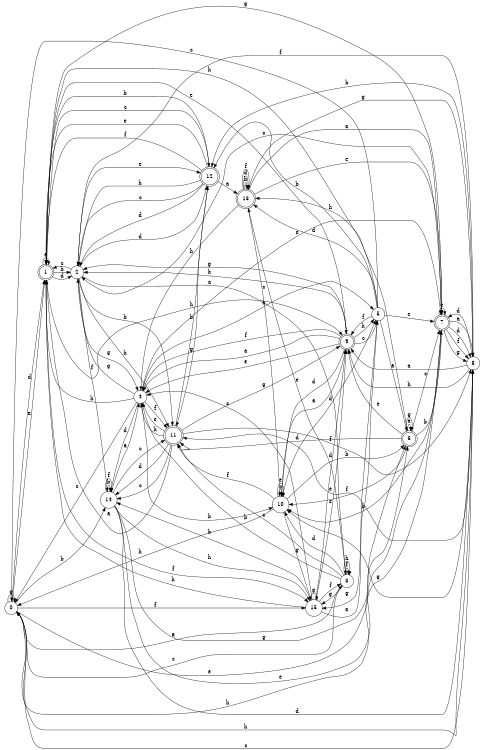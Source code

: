 digraph n13_10 {
__start0 [label="" shape="none"];

rankdir=LR;
size="8,5";

s0 [style="filled", color="black", fillcolor="white" shape="circle", label="0"];
s1 [style="rounded,filled", color="black", fillcolor="white" shape="doublecircle", label="1"];
s2 [style="filled", color="black", fillcolor="white" shape="circle", label="2"];
s3 [style="filled", color="black", fillcolor="white" shape="circle", label="3"];
s4 [style="filled", color="black", fillcolor="white" shape="circle", label="4"];
s5 [style="filled", color="black", fillcolor="white" shape="circle", label="5"];
s6 [style="rounded,filled", color="black", fillcolor="white" shape="doublecircle", label="6"];
s7 [style="rounded,filled", color="black", fillcolor="white" shape="doublecircle", label="7"];
s8 [style="filled", color="black", fillcolor="white" shape="circle", label="8"];
s9 [style="rounded,filled", color="black", fillcolor="white" shape="doublecircle", label="9"];
s10 [style="filled", color="black", fillcolor="white" shape="circle", label="10"];
s11 [style="rounded,filled", color="black", fillcolor="white" shape="doublecircle", label="11"];
s12 [style="rounded,filled", color="black", fillcolor="white" shape="doublecircle", label="12"];
s13 [style="rounded,filled", color="black", fillcolor="white" shape="doublecircle", label="13"];
s14 [style="filled", color="black", fillcolor="white" shape="circle", label="14"];
s15 [style="filled", color="black", fillcolor="white" shape="circle", label="15"];
s0 -> s1 [label="a"];
s0 -> s14 [label="b"];
s0 -> s3 [label="c"];
s0 -> s1 [label="d"];
s0 -> s6 [label="e"];
s0 -> s15 [label="f"];
s0 -> s0 [label="g"];
s0 -> s8 [label="h"];
s1 -> s1 [label="a"];
s1 -> s2 [label="b"];
s1 -> s12 [label="c"];
s1 -> s2 [label="d"];
s1 -> s9 [label="e"];
s1 -> s15 [label="f"];
s1 -> s7 [label="g"];
s1 -> s9 [label="h"];
s2 -> s3 [label="a"];
s2 -> s11 [label="b"];
s2 -> s1 [label="c"];
s2 -> s12 [label="d"];
s2 -> s12 [label="e"];
s2 -> s14 [label="f"];
s2 -> s4 [label="g"];
s2 -> s11 [label="h"];
s3 -> s0 [label="a"];
s3 -> s4 [label="b"];
s3 -> s11 [label="c"];
s3 -> s10 [label="d"];
s3 -> s13 [label="e"];
s3 -> s3 [label="f"];
s3 -> s15 [label="g"];
s3 -> s3 [label="h"];
s4 -> s5 [label="a"];
s4 -> s10 [label="b"];
s4 -> s0 [label="c"];
s4 -> s14 [label="d"];
s4 -> s7 [label="e"];
s4 -> s11 [label="f"];
s4 -> s2 [label="g"];
s4 -> s1 [label="h"];
s5 -> s6 [label="a"];
s5 -> s12 [label="b"];
s5 -> s0 [label="c"];
s5 -> s13 [label="d"];
s5 -> s7 [label="e"];
s5 -> s9 [label="f"];
s5 -> s15 [label="g"];
s5 -> s1 [label="h"];
s6 -> s6 [label="a"];
s6 -> s7 [label="b"];
s6 -> s7 [label="c"];
s6 -> s11 [label="d"];
s6 -> s9 [label="e"];
s6 -> s10 [label="f"];
s6 -> s6 [label="g"];
s6 -> s13 [label="h"];
s7 -> s8 [label="a"];
s7 -> s10 [label="b"];
s7 -> s2 [label="c"];
s7 -> s8 [label="d"];
s7 -> s7 [label="e"];
s7 -> s8 [label="f"];
s7 -> s8 [label="g"];
s7 -> s0 [label="h"];
s8 -> s9 [label="a"];
s8 -> s12 [label="b"];
s8 -> s0 [label="c"];
s8 -> s7 [label="d"];
s8 -> s11 [label="e"];
s8 -> s2 [label="f"];
s8 -> s10 [label="g"];
s8 -> s9 [label="h"];
s9 -> s4 [label="a"];
s9 -> s2 [label="b"];
s9 -> s5 [label="c"];
s9 -> s10 [label="d"];
s9 -> s4 [label="e"];
s9 -> s4 [label="f"];
s9 -> s2 [label="g"];
s9 -> s5 [label="h"];
s10 -> s9 [label="a"];
s10 -> s6 [label="b"];
s10 -> s10 [label="c"];
s10 -> s5 [label="d"];
s10 -> s10 [label="e"];
s10 -> s11 [label="f"];
s10 -> s15 [label="g"];
s10 -> s0 [label="h"];
s11 -> s1 [label="a"];
s11 -> s12 [label="b"];
s11 -> s14 [label="c"];
s11 -> s14 [label="d"];
s11 -> s4 [label="e"];
s11 -> s8 [label="f"];
s11 -> s9 [label="g"];
s11 -> s4 [label="h"];
s12 -> s13 [label="a"];
s12 -> s1 [label="b"];
s12 -> s2 [label="c"];
s12 -> s2 [label="d"];
s12 -> s1 [label="e"];
s12 -> s1 [label="f"];
s12 -> s11 [label="g"];
s12 -> s2 [label="h"];
s13 -> s7 [label="a"];
s13 -> s13 [label="b"];
s13 -> s10 [label="c"];
s13 -> s13 [label="d"];
s13 -> s7 [label="e"];
s13 -> s13 [label="f"];
s13 -> s8 [label="g"];
s13 -> s4 [label="h"];
s14 -> s4 [label="a"];
s14 -> s14 [label="b"];
s14 -> s11 [label="c"];
s14 -> s8 [label="d"];
s14 -> s7 [label="e"];
s14 -> s14 [label="f"];
s14 -> s6 [label="g"];
s14 -> s15 [label="h"];
s15 -> s5 [label="a"];
s15 -> s14 [label="b"];
s15 -> s4 [label="c"];
s15 -> s9 [label="d"];
s15 -> s9 [label="e"];
s15 -> s3 [label="f"];
s15 -> s15 [label="g"];
s15 -> s1 [label="h"];

}